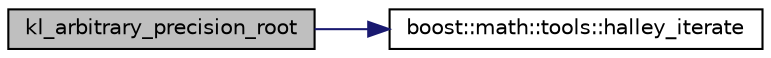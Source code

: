 digraph G
{
  edge [fontname="Helvetica",fontsize="10",labelfontname="Helvetica",labelfontsize="10"];
  node [fontname="Helvetica",fontsize="10",shape=record];
  rankdir=LR;
  Node1 [label="kl_arbitrary_precision_root",height=0.2,width=0.4,color="black", fillcolor="grey75", style="filled" fontcolor="black"];
  Node1 -> Node2 [color="midnightblue",fontsize="10",style="solid",fontname="Helvetica"];
  Node2 [label="boost::math::tools::halley_iterate",height=0.2,width=0.4,color="black", fillcolor="white", style="filled",URL="$namespaceboost_1_1math_1_1tools.html#a717194d8307d808d320899abc7798f66"];
}
